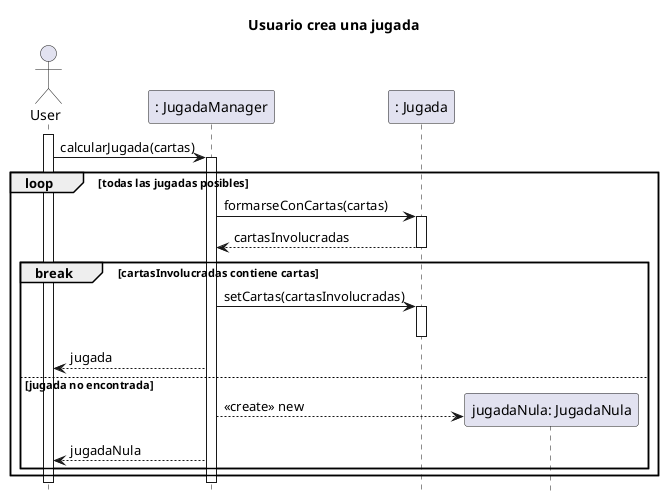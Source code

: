 @startuml
hide footbox

title Usuario crea una jugada
actor User
participant JugadaManager as ": JugadaManager"
participant Jugada as ": Jugada"
participant JugadaNula as "jugadaNula: JugadaNula"

activate User

User -> JugadaManager: calcularJugada(cartas)
activate JugadaManager

loop todas las jugadas posibles

    JugadaManager -> Jugada: formarseConCartas(cartas)
    activate Jugada
    Jugada --> JugadaManager: cartasInvolucradas
    deactivate Jugada

    break cartasInvolucradas contiene cartas

    JugadaManager -> Jugada: setCartas(cartasInvolucradas)
    activate Jugada
    deactivate Jugada
    JugadaManager --> User: jugada

    else jugada no encontrada

    create JugadaNula
    JugadaManager -->  JugadaNula: <<create>> new
    JugadaManager --> User: jugadaNula

    end

end

deactivate JugadaManager

deactivate User
@enduml